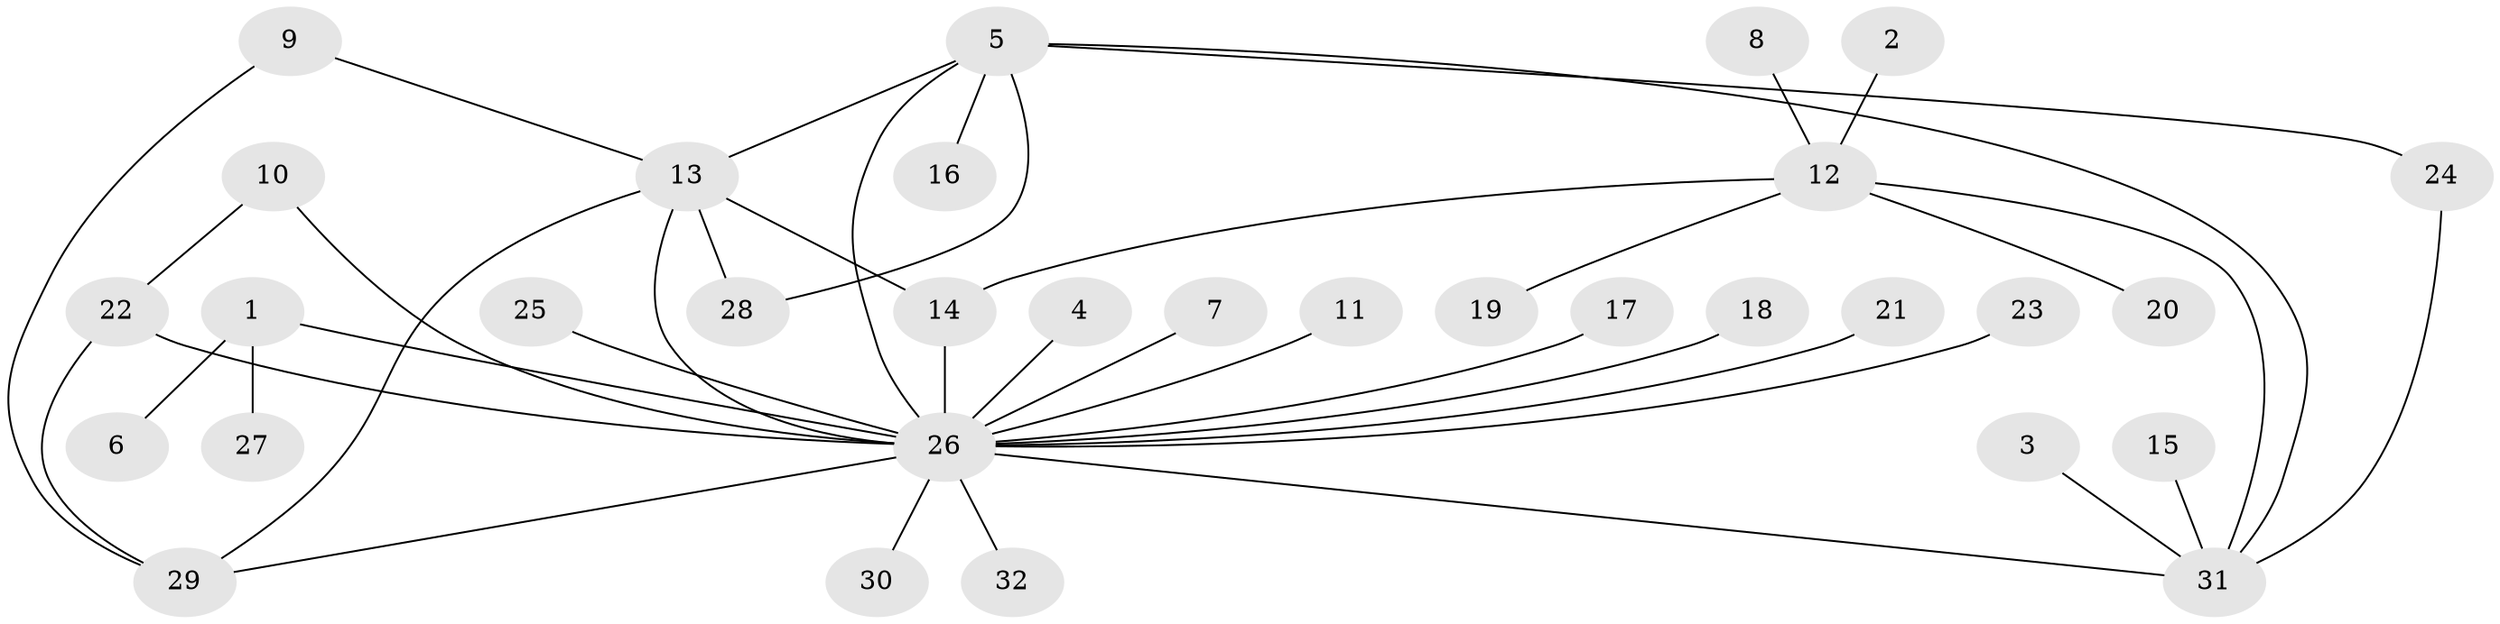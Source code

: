 // original degree distribution, {8: 0.031746031746031744, 21: 0.015873015873015872, 4: 0.047619047619047616, 3: 0.15873015873015872, 5: 0.015873015873015872, 2: 0.1746031746031746, 1: 0.5396825396825397, 6: 0.015873015873015872}
// Generated by graph-tools (version 1.1) at 2025/01/03/09/25 03:01:47]
// undirected, 32 vertices, 41 edges
graph export_dot {
graph [start="1"]
  node [color=gray90,style=filled];
  1;
  2;
  3;
  4;
  5;
  6;
  7;
  8;
  9;
  10;
  11;
  12;
  13;
  14;
  15;
  16;
  17;
  18;
  19;
  20;
  21;
  22;
  23;
  24;
  25;
  26;
  27;
  28;
  29;
  30;
  31;
  32;
  1 -- 6 [weight=1.0];
  1 -- 26 [weight=1.0];
  1 -- 27 [weight=1.0];
  2 -- 12 [weight=1.0];
  3 -- 31 [weight=1.0];
  4 -- 26 [weight=1.0];
  5 -- 13 [weight=1.0];
  5 -- 16 [weight=1.0];
  5 -- 24 [weight=1.0];
  5 -- 26 [weight=1.0];
  5 -- 28 [weight=1.0];
  5 -- 31 [weight=1.0];
  7 -- 26 [weight=1.0];
  8 -- 12 [weight=1.0];
  9 -- 13 [weight=1.0];
  9 -- 29 [weight=1.0];
  10 -- 22 [weight=1.0];
  10 -- 26 [weight=1.0];
  11 -- 26 [weight=1.0];
  12 -- 14 [weight=1.0];
  12 -- 19 [weight=1.0];
  12 -- 20 [weight=1.0];
  12 -- 31 [weight=1.0];
  13 -- 14 [weight=1.0];
  13 -- 26 [weight=1.0];
  13 -- 28 [weight=1.0];
  13 -- 29 [weight=1.0];
  14 -- 26 [weight=1.0];
  15 -- 31 [weight=1.0];
  17 -- 26 [weight=1.0];
  18 -- 26 [weight=1.0];
  21 -- 26 [weight=1.0];
  22 -- 26 [weight=2.0];
  22 -- 29 [weight=1.0];
  23 -- 26 [weight=1.0];
  24 -- 31 [weight=1.0];
  25 -- 26 [weight=1.0];
  26 -- 29 [weight=1.0];
  26 -- 30 [weight=1.0];
  26 -- 31 [weight=1.0];
  26 -- 32 [weight=1.0];
}
